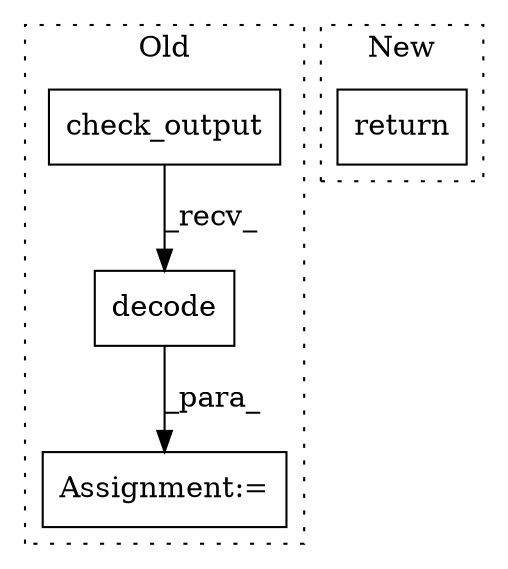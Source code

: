 digraph G {
subgraph cluster0 {
1 [label="check_output" a="32" s="10400,10420" l="13,1" shape="box"];
3 [label="Assignment:=" a="7" s="10388" l="1" shape="box"];
4 [label="decode" a="32" s="10422" l="8" shape="box"];
label = "Old";
style="dotted";
}
subgraph cluster1 {
2 [label="return" a="41" s="10485" l="7" shape="box"];
label = "New";
style="dotted";
}
1 -> 4 [label="_recv_"];
4 -> 3 [label="_para_"];
}